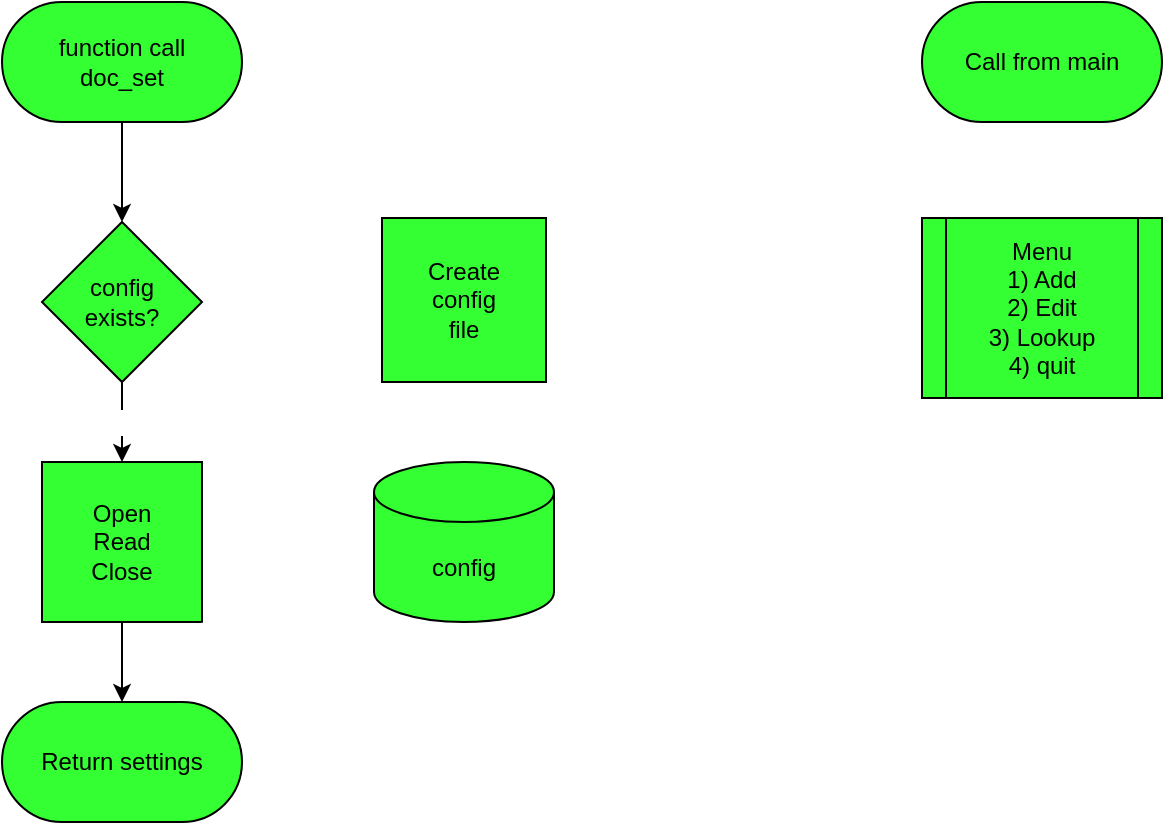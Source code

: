 <mxfile>
    <diagram id="ytRaEwQvqbExoi5OC-qA" name="Page-1">
        <mxGraphModel dx="2336" dy="591" grid="1" gridSize="10" guides="1" tooltips="1" connect="1" arrows="1" fold="1" page="1" pageScale="1" pageWidth="827" pageHeight="1169" math="0" shadow="0">
            <root>
                <mxCell id="0"/>
                <mxCell id="1" parent="0"/>
                <mxCell id="7" style="edgeStyle=none;html=1;exitX=0.5;exitY=1;exitDx=0;exitDy=0;entryX=0.5;entryY=0;entryDx=0;entryDy=0;fontColor=#000000;" edge="1" parent="1" source="2" target="4">
                    <mxGeometry relative="1" as="geometry"/>
                </mxCell>
                <object label="function call&lt;br&gt;doc_set" id="2">
                    <mxCell style="rounded=1;whiteSpace=wrap;html=1;fillColor=#33FF33;fontColor=#000000;arcSize=50;" vertex="1" parent="1">
                        <mxGeometry x="150" y="40" width="120" height="60" as="geometry"/>
                    </mxCell>
                </object>
                <mxCell id="8" value="yes" style="edgeStyle=none;html=1;exitX=0.5;exitY=1;exitDx=0;exitDy=0;entryX=0.5;entryY=0;entryDx=0;entryDy=0;fontColor=#FFFFFF;" edge="1" parent="1" source="4" target="5">
                    <mxGeometry relative="1" as="geometry"/>
                </mxCell>
                <mxCell id="12" value="No" style="edgeStyle=none;html=1;exitX=1;exitY=0.5;exitDx=0;exitDy=0;entryX=0;entryY=0.5;entryDx=0;entryDy=0;fontColor=#FFFFFF;strokeColor=#FFFFFF;" edge="1" parent="1" source="4" target="10">
                    <mxGeometry relative="1" as="geometry"/>
                </mxCell>
                <mxCell id="4" value="config&lt;br&gt;exists?" style="rhombus;whiteSpace=wrap;html=1;fontColor=#000000;fillColor=#33FF33;" vertex="1" parent="1">
                    <mxGeometry x="170" y="150" width="80" height="80" as="geometry"/>
                </mxCell>
                <mxCell id="9" style="edgeStyle=none;html=1;exitX=0.5;exitY=1;exitDx=0;exitDy=0;entryX=0.5;entryY=0;entryDx=0;entryDy=0;fontColor=#000000;" edge="1" parent="1" source="5" target="6">
                    <mxGeometry relative="1" as="geometry"/>
                </mxCell>
                <mxCell id="20" style="edgeStyle=orthogonalEdgeStyle;html=1;fontColor=#000000;strokeColor=#FFFFFF;" edge="1" parent="1" source="5" target="18">
                    <mxGeometry relative="1" as="geometry"/>
                </mxCell>
                <mxCell id="5" value="Open&lt;br&gt;Read&lt;br&gt;Close" style="whiteSpace=wrap;html=1;aspect=fixed;fontColor=#000000;fillColor=#33FF33;" vertex="1" parent="1">
                    <mxGeometry x="170" y="270" width="80" height="80" as="geometry"/>
                </mxCell>
                <mxCell id="6" value="Return settings" style="rounded=1;whiteSpace=wrap;html=1;fontColor=#000000;fillColor=#33FF33;arcSize=50;" vertex="1" parent="1">
                    <mxGeometry x="150" y="390" width="120" height="60" as="geometry"/>
                </mxCell>
                <mxCell id="19" style="edgeStyle=orthogonalEdgeStyle;html=1;entryX=0.5;entryY=0;entryDx=0;entryDy=0;entryPerimeter=0;fontColor=#000000;strokeColor=#FFFFFF;" edge="1" parent="1" source="10" target="18">
                    <mxGeometry relative="1" as="geometry"/>
                </mxCell>
                <mxCell id="10" value="Create &lt;br&gt;config&lt;br&gt;file" style="whiteSpace=wrap;html=1;aspect=fixed;fontColor=#000000;fillColor=#33FF33;" vertex="1" parent="1">
                    <mxGeometry x="340" y="148" width="82" height="82" as="geometry"/>
                </mxCell>
                <mxCell id="24" style="edgeStyle=orthogonalEdgeStyle;html=1;fontColor=#000000;strokeColor=#FFFFFF;" edge="1" parent="1" source="13" target="14">
                    <mxGeometry relative="1" as="geometry"/>
                </mxCell>
                <object label="Call from main" id="13">
                    <mxCell style="rounded=1;whiteSpace=wrap;html=1;fillColor=#33FF33;fontColor=#000000;arcSize=50;" vertex="1" parent="1">
                        <mxGeometry x="610" y="40" width="120" height="60" as="geometry"/>
                    </mxCell>
                </object>
                <mxCell id="17" style="edgeStyle=orthogonalEdgeStyle;html=1;fontColor=#000000;strokeColor=#FFFFFF;entryX=1;entryY=0.5;entryDx=0;entryDy=0;entryPerimeter=0;" edge="1" parent="1" source="14" target="18">
                    <mxGeometry relative="1" as="geometry">
                        <mxPoint x="424" y="312" as="targetPoint"/>
                    </mxGeometry>
                </mxCell>
                <mxCell id="14" value="&lt;font color=&quot;#000000&quot;&gt;Menu&lt;br&gt;1) Add&lt;br&gt;2) Edit&lt;br&gt;3) Lookup&lt;br&gt;4) quit&lt;br&gt;&lt;/font&gt;" style="shape=process;whiteSpace=wrap;html=1;backgroundOutline=1;fontColor=#FFFFFF;fillColor=#33FF33;" vertex="1" parent="1">
                    <mxGeometry x="610" y="148" width="120" height="90" as="geometry"/>
                </mxCell>
                <mxCell id="23" style="edgeStyle=orthogonalEdgeStyle;html=1;entryX=1;entryY=1;entryDx=0;entryDy=0;fontColor=#000000;strokeColor=#FFFFFF;" edge="1" parent="1" source="18" target="5">
                    <mxGeometry relative="1" as="geometry"/>
                </mxCell>
                <mxCell id="18" value="config" style="shape=cylinder3;whiteSpace=wrap;html=1;boundedLbl=1;backgroundOutline=1;size=15;fontColor=#000000;fillColor=#33FF33;" vertex="1" parent="1">
                    <mxGeometry x="336" y="270" width="90" height="80" as="geometry"/>
                </mxCell>
            </root>
        </mxGraphModel>
    </diagram>
</mxfile>